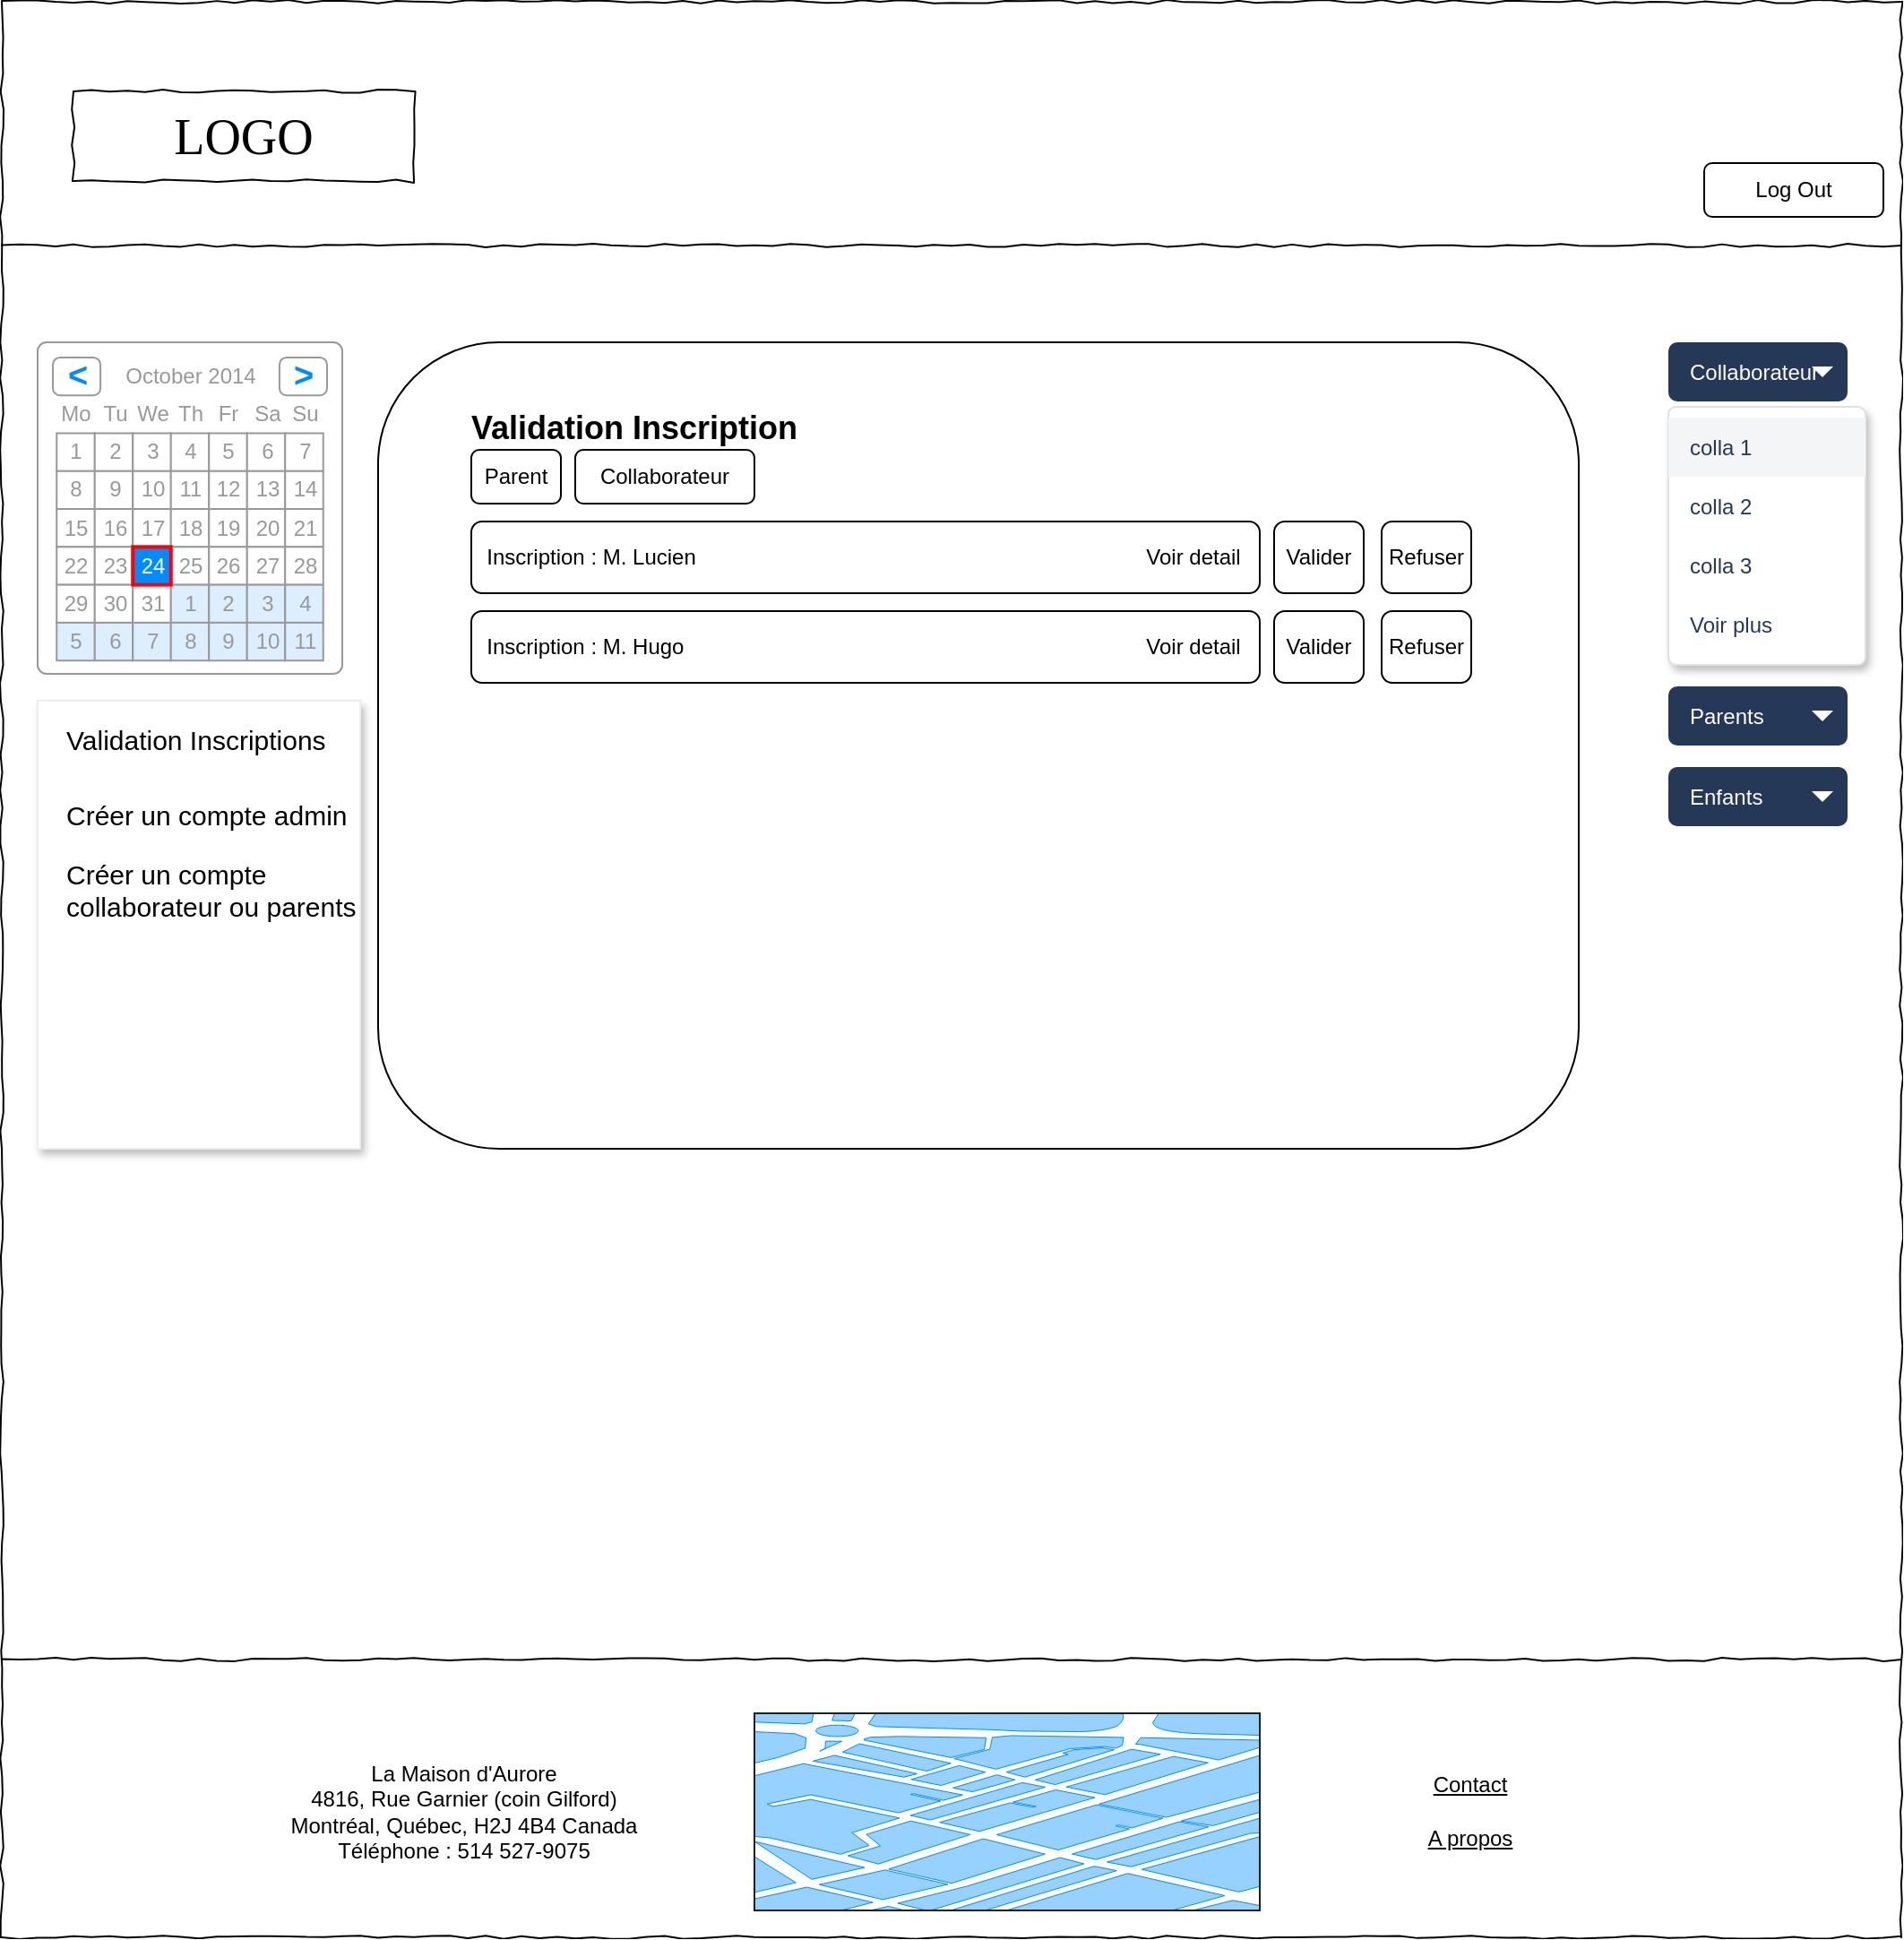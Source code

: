<mxfile version="12.7.8" type="device"><diagram id="pYdvfN5qoWfZJTJxI68F" name="Page-1"><mxGraphModel dx="1278" dy="580" grid="1" gridSize="10" guides="1" tooltips="1" connect="1" arrows="1" fold="1" page="1" pageScale="1" pageWidth="850" pageHeight="1100" math="0" shadow="0"><root><mxCell id="EzVGDinSTwjoO5Y0ohgU-0"/><mxCell id="EzVGDinSTwjoO5Y0ohgU-1" parent="EzVGDinSTwjoO5Y0ohgU-0"/><mxCell id="vW4Id9L8aDtQEj2Flu6k-0" value="" style="whiteSpace=wrap;html=1;rounded=0;shadow=0;labelBackgroundColor=none;strokeColor=#000000;strokeWidth=1;fillColor=none;fontFamily=Verdana;fontSize=12;fontColor=#000000;align=center;comic=1;" vertex="1" parent="EzVGDinSTwjoO5Y0ohgU-1"><mxGeometry x="20" y="10" width="1060" height="1080" as="geometry"/></mxCell><mxCell id="vW4Id9L8aDtQEj2Flu6k-1" value="LOGO" style="whiteSpace=wrap;html=1;rounded=0;shadow=0;labelBackgroundColor=none;strokeWidth=1;fontFamily=Verdana;fontSize=28;align=center;comic=1;" vertex="1" parent="EzVGDinSTwjoO5Y0ohgU-1"><mxGeometry x="60" y="60" width="190" height="50" as="geometry"/></mxCell><mxCell id="vW4Id9L8aDtQEj2Flu6k-2" value="" style="line;strokeWidth=1;html=1;rounded=0;shadow=0;labelBackgroundColor=none;fillColor=none;fontFamily=Verdana;fontSize=14;fontColor=#000000;align=center;comic=1;" vertex="1" parent="EzVGDinSTwjoO5Y0ohgU-1"><mxGeometry x="20" y="141" width="1060" height="10" as="geometry"/></mxCell><mxCell id="vW4Id9L8aDtQEj2Flu6k-3" value="" style="line;strokeWidth=1;html=1;rounded=0;shadow=0;labelBackgroundColor=none;fillColor=none;fontFamily=Verdana;fontSize=14;fontColor=#000000;align=center;comic=1;" vertex="1" parent="EzVGDinSTwjoO5Y0ohgU-1"><mxGeometry x="20" y="930" width="1060" height="10" as="geometry"/></mxCell><mxCell id="vW4Id9L8aDtQEj2Flu6k-4" value="Contact" style="text;html=1;strokeColor=none;fillColor=none;align=center;verticalAlign=middle;whiteSpace=wrap;rounded=0;fontStyle=4" vertex="1" parent="EzVGDinSTwjoO5Y0ohgU-1"><mxGeometry x="773" y="995" width="133" height="20" as="geometry"/></mxCell><mxCell id="vW4Id9L8aDtQEj2Flu6k-5" value="A propos" style="text;html=1;strokeColor=none;fillColor=none;align=center;verticalAlign=middle;whiteSpace=wrap;rounded=0;fontStyle=4" vertex="1" parent="EzVGDinSTwjoO5Y0ohgU-1"><mxGeometry x="773" y="1025" width="133" height="20" as="geometry"/></mxCell><mxCell id="vW4Id9L8aDtQEj2Flu6k-6" value="" style="verticalLabelPosition=bottom;verticalAlign=top;html=1;shadow=0;dashed=0;strokeWidth=1;shape=mxgraph.ios.iBgMap;strokeColor=#18211b;strokeColor2=#008cff;fillColor2=#96D1FF;" vertex="1" parent="EzVGDinSTwjoO5Y0ohgU-1"><mxGeometry x="440" y="965" width="282" height="110" as="geometry"/></mxCell><mxCell id="vW4Id9L8aDtQEj2Flu6k-7" value="La Maison d'Aurore &lt;br&gt;4816, Rue Garnier (coin Gilford)&lt;br&gt;Montréal, Québec, H2J 4B4 Canada &lt;br&gt;Téléphone : 514 527-9075" style="text;html=1;strokeColor=none;fillColor=none;align=center;verticalAlign=middle;whiteSpace=wrap;rounded=0;fontStyle=0" vertex="1" parent="EzVGDinSTwjoO5Y0ohgU-1"><mxGeometry x="177.5" y="955" width="200" height="130" as="geometry"/></mxCell><mxCell id="Zo04l2iPIsnCxyLnfSjC-65" value="" style="rounded=1;whiteSpace=wrap;html=1;" vertex="1" parent="EzVGDinSTwjoO5Y0ohgU-1"><mxGeometry x="230" y="200" width="670" height="450" as="geometry"/></mxCell><mxCell id="Zo04l2iPIsnCxyLnfSjC-66" value="&lt;b&gt;&lt;font style=&quot;font-size: 18px&quot;&gt;Validation Inscription&lt;/font&gt;&lt;/b&gt;" style="text;html=1;strokeColor=none;fillColor=none;align=left;verticalAlign=middle;whiteSpace=wrap;rounded=0;" vertex="1" parent="EzVGDinSTwjoO5Y0ohgU-1"><mxGeometry x="280" y="238" width="370" height="20" as="geometry"/></mxCell><mxCell id="Zo04l2iPIsnCxyLnfSjC-91" value="" style="group" vertex="1" connectable="0" parent="EzVGDinSTwjoO5Y0ohgU-1"><mxGeometry x="40" y="200" width="170" height="185" as="geometry"/></mxCell><mxCell id="Zo04l2iPIsnCxyLnfSjC-12" value="" style="strokeWidth=1;shadow=0;dashed=0;align=center;html=1;shape=mxgraph.mockup.forms.rrect;rSize=5;strokeColor=#999999;fillColor=#ffffff;" vertex="1" parent="Zo04l2iPIsnCxyLnfSjC-91"><mxGeometry width="170" height="185" as="geometry"/></mxCell><mxCell id="Zo04l2iPIsnCxyLnfSjC-13" value="October 2014" style="strokeWidth=1;shadow=0;dashed=0;align=center;html=1;shape=mxgraph.mockup.forms.anchor;fontColor=#999999;" vertex="1" parent="Zo04l2iPIsnCxyLnfSjC-12"><mxGeometry x="31.875" y="8.457" width="106.25" height="21.143" as="geometry"/></mxCell><mxCell id="Zo04l2iPIsnCxyLnfSjC-14" value="&lt;" style="strokeWidth=1;shadow=0;dashed=0;align=center;html=1;shape=mxgraph.mockup.forms.rrect;rSize=4;strokeColor=#999999;fontColor=#008cff;fontSize=19;fontStyle=1;" vertex="1" parent="Zo04l2iPIsnCxyLnfSjC-12"><mxGeometry x="8.5" y="8.457" width="26.562" height="21.143" as="geometry"/></mxCell><mxCell id="Zo04l2iPIsnCxyLnfSjC-15" value="&gt;" style="strokeWidth=1;shadow=0;dashed=0;align=center;html=1;shape=mxgraph.mockup.forms.rrect;rSize=4;strokeColor=#999999;fontColor=#008cff;fontSize=19;fontStyle=1;" vertex="1" parent="Zo04l2iPIsnCxyLnfSjC-12"><mxGeometry x="134.938" y="8.457" width="26.562" height="21.143" as="geometry"/></mxCell><mxCell id="Zo04l2iPIsnCxyLnfSjC-16" value="Mo" style="strokeWidth=1;shadow=0;dashed=0;align=center;html=1;shape=mxgraph.mockup.forms.anchor;fontColor=#999999;" vertex="1" parent="Zo04l2iPIsnCxyLnfSjC-12"><mxGeometry x="10.625" y="29.6" width="21.25" height="21.143" as="geometry"/></mxCell><mxCell id="Zo04l2iPIsnCxyLnfSjC-17" value="Tu" style="strokeWidth=1;shadow=0;dashed=0;align=center;html=1;shape=mxgraph.mockup.forms.anchor;fontColor=#999999;" vertex="1" parent="Zo04l2iPIsnCxyLnfSjC-12"><mxGeometry x="31.875" y="29.6" width="21.25" height="21.143" as="geometry"/></mxCell><mxCell id="Zo04l2iPIsnCxyLnfSjC-18" value="We" style="strokeWidth=1;shadow=0;dashed=0;align=center;html=1;shape=mxgraph.mockup.forms.anchor;fontColor=#999999;" vertex="1" parent="Zo04l2iPIsnCxyLnfSjC-12"><mxGeometry x="53.125" y="29.6" width="21.25" height="21.143" as="geometry"/></mxCell><mxCell id="Zo04l2iPIsnCxyLnfSjC-19" value="Th" style="strokeWidth=1;shadow=0;dashed=0;align=center;html=1;shape=mxgraph.mockup.forms.anchor;fontColor=#999999;" vertex="1" parent="Zo04l2iPIsnCxyLnfSjC-12"><mxGeometry x="74.375" y="29.6" width="21.25" height="21.143" as="geometry"/></mxCell><mxCell id="Zo04l2iPIsnCxyLnfSjC-20" value="Fr" style="strokeWidth=1;shadow=0;dashed=0;align=center;html=1;shape=mxgraph.mockup.forms.anchor;fontColor=#999999;" vertex="1" parent="Zo04l2iPIsnCxyLnfSjC-12"><mxGeometry x="95.625" y="29.6" width="21.25" height="21.143" as="geometry"/></mxCell><mxCell id="Zo04l2iPIsnCxyLnfSjC-21" value="Sa" style="strokeWidth=1;shadow=0;dashed=0;align=center;html=1;shape=mxgraph.mockup.forms.anchor;fontColor=#999999;" vertex="1" parent="Zo04l2iPIsnCxyLnfSjC-12"><mxGeometry x="116.875" y="29.6" width="21.25" height="21.143" as="geometry"/></mxCell><mxCell id="Zo04l2iPIsnCxyLnfSjC-22" value="Su" style="strokeWidth=1;shadow=0;dashed=0;align=center;html=1;shape=mxgraph.mockup.forms.anchor;fontColor=#999999;" vertex="1" parent="Zo04l2iPIsnCxyLnfSjC-12"><mxGeometry x="138.125" y="29.6" width="21.25" height="21.143" as="geometry"/></mxCell><mxCell id="Zo04l2iPIsnCxyLnfSjC-23" value="1" style="strokeWidth=1;shadow=0;dashed=0;align=center;html=1;shape=mxgraph.mockup.forms.rrect;rSize=0;strokeColor=#999999;fontColor=#999999;" vertex="1" parent="Zo04l2iPIsnCxyLnfSjC-12"><mxGeometry x="10.625" y="50.743" width="21.25" height="21.143" as="geometry"/></mxCell><mxCell id="Zo04l2iPIsnCxyLnfSjC-24" value="2" style="strokeWidth=1;shadow=0;dashed=0;align=center;html=1;shape=mxgraph.mockup.forms.rrect;rSize=0;strokeColor=#999999;fontColor=#999999;" vertex="1" parent="Zo04l2iPIsnCxyLnfSjC-12"><mxGeometry x="31.875" y="50.743" width="21.25" height="21.143" as="geometry"/></mxCell><mxCell id="Zo04l2iPIsnCxyLnfSjC-25" value="3" style="strokeWidth=1;shadow=0;dashed=0;align=center;html=1;shape=mxgraph.mockup.forms.rrect;rSize=0;strokeColor=#999999;fontColor=#999999;" vertex="1" parent="Zo04l2iPIsnCxyLnfSjC-12"><mxGeometry x="53.125" y="50.743" width="21.25" height="21.143" as="geometry"/></mxCell><mxCell id="Zo04l2iPIsnCxyLnfSjC-26" value="4" style="strokeWidth=1;shadow=0;dashed=0;align=center;html=1;shape=mxgraph.mockup.forms.rrect;rSize=0;strokeColor=#999999;fontColor=#999999;" vertex="1" parent="Zo04l2iPIsnCxyLnfSjC-12"><mxGeometry x="74.375" y="50.743" width="21.25" height="21.143" as="geometry"/></mxCell><mxCell id="Zo04l2iPIsnCxyLnfSjC-27" value="5" style="strokeWidth=1;shadow=0;dashed=0;align=center;html=1;shape=mxgraph.mockup.forms.rrect;rSize=0;strokeColor=#999999;fontColor=#999999;" vertex="1" parent="Zo04l2iPIsnCxyLnfSjC-12"><mxGeometry x="95.625" y="50.743" width="21.25" height="21.143" as="geometry"/></mxCell><mxCell id="Zo04l2iPIsnCxyLnfSjC-28" value="6" style="strokeWidth=1;shadow=0;dashed=0;align=center;html=1;shape=mxgraph.mockup.forms.rrect;rSize=0;strokeColor=#999999;fontColor=#999999;" vertex="1" parent="Zo04l2iPIsnCxyLnfSjC-12"><mxGeometry x="116.875" y="50.743" width="21.25" height="21.143" as="geometry"/></mxCell><mxCell id="Zo04l2iPIsnCxyLnfSjC-29" value="7" style="strokeWidth=1;shadow=0;dashed=0;align=center;html=1;shape=mxgraph.mockup.forms.rrect;rSize=0;strokeColor=#999999;fontColor=#999999;" vertex="1" parent="Zo04l2iPIsnCxyLnfSjC-12"><mxGeometry x="138.125" y="50.743" width="21.25" height="21.143" as="geometry"/></mxCell><mxCell id="Zo04l2iPIsnCxyLnfSjC-30" value="8" style="strokeWidth=1;shadow=0;dashed=0;align=center;html=1;shape=mxgraph.mockup.forms.rrect;rSize=0;strokeColor=#999999;fontColor=#999999;" vertex="1" parent="Zo04l2iPIsnCxyLnfSjC-12"><mxGeometry x="10.625" y="71.886" width="21.25" height="21.143" as="geometry"/></mxCell><mxCell id="Zo04l2iPIsnCxyLnfSjC-31" value="9" style="strokeWidth=1;shadow=0;dashed=0;align=center;html=1;shape=mxgraph.mockup.forms.rrect;rSize=0;strokeColor=#999999;fontColor=#999999;" vertex="1" parent="Zo04l2iPIsnCxyLnfSjC-12"><mxGeometry x="31.875" y="71.886" width="21.25" height="21.143" as="geometry"/></mxCell><mxCell id="Zo04l2iPIsnCxyLnfSjC-32" value="10" style="strokeWidth=1;shadow=0;dashed=0;align=center;html=1;shape=mxgraph.mockup.forms.rrect;rSize=0;strokeColor=#999999;fontColor=#999999;" vertex="1" parent="Zo04l2iPIsnCxyLnfSjC-12"><mxGeometry x="53.125" y="71.886" width="21.25" height="21.143" as="geometry"/></mxCell><mxCell id="Zo04l2iPIsnCxyLnfSjC-33" value="11" style="strokeWidth=1;shadow=0;dashed=0;align=center;html=1;shape=mxgraph.mockup.forms.rrect;rSize=0;strokeColor=#999999;fontColor=#999999;" vertex="1" parent="Zo04l2iPIsnCxyLnfSjC-12"><mxGeometry x="74.375" y="71.886" width="21.25" height="21.143" as="geometry"/></mxCell><mxCell id="Zo04l2iPIsnCxyLnfSjC-34" value="12" style="strokeWidth=1;shadow=0;dashed=0;align=center;html=1;shape=mxgraph.mockup.forms.rrect;rSize=0;strokeColor=#999999;fontColor=#999999;" vertex="1" parent="Zo04l2iPIsnCxyLnfSjC-12"><mxGeometry x="95.625" y="71.886" width="21.25" height="21.143" as="geometry"/></mxCell><mxCell id="Zo04l2iPIsnCxyLnfSjC-35" value="13" style="strokeWidth=1;shadow=0;dashed=0;align=center;html=1;shape=mxgraph.mockup.forms.rrect;rSize=0;strokeColor=#999999;fontColor=#999999;" vertex="1" parent="Zo04l2iPIsnCxyLnfSjC-12"><mxGeometry x="116.875" y="71.886" width="21.25" height="21.143" as="geometry"/></mxCell><mxCell id="Zo04l2iPIsnCxyLnfSjC-36" value="14" style="strokeWidth=1;shadow=0;dashed=0;align=center;html=1;shape=mxgraph.mockup.forms.rrect;rSize=0;strokeColor=#999999;fontColor=#999999;" vertex="1" parent="Zo04l2iPIsnCxyLnfSjC-12"><mxGeometry x="138.125" y="71.886" width="21.25" height="21.143" as="geometry"/></mxCell><mxCell id="Zo04l2iPIsnCxyLnfSjC-37" value="15" style="strokeWidth=1;shadow=0;dashed=0;align=center;html=1;shape=mxgraph.mockup.forms.rrect;rSize=0;strokeColor=#999999;fontColor=#999999;" vertex="1" parent="Zo04l2iPIsnCxyLnfSjC-12"><mxGeometry x="10.625" y="93.029" width="21.25" height="21.143" as="geometry"/></mxCell><mxCell id="Zo04l2iPIsnCxyLnfSjC-38" value="16" style="strokeWidth=1;shadow=0;dashed=0;align=center;html=1;shape=mxgraph.mockup.forms.rrect;rSize=0;strokeColor=#999999;fontColor=#999999;" vertex="1" parent="Zo04l2iPIsnCxyLnfSjC-12"><mxGeometry x="31.875" y="93.029" width="21.25" height="21.143" as="geometry"/></mxCell><mxCell id="Zo04l2iPIsnCxyLnfSjC-39" value="17" style="strokeWidth=1;shadow=0;dashed=0;align=center;html=1;shape=mxgraph.mockup.forms.rrect;rSize=0;strokeColor=#999999;fontColor=#999999;" vertex="1" parent="Zo04l2iPIsnCxyLnfSjC-12"><mxGeometry x="53.125" y="93.029" width="21.25" height="21.143" as="geometry"/></mxCell><mxCell id="Zo04l2iPIsnCxyLnfSjC-40" value="18" style="strokeWidth=1;shadow=0;dashed=0;align=center;html=1;shape=mxgraph.mockup.forms.rrect;rSize=0;strokeColor=#999999;fontColor=#999999;" vertex="1" parent="Zo04l2iPIsnCxyLnfSjC-12"><mxGeometry x="74.375" y="93.029" width="21.25" height="21.143" as="geometry"/></mxCell><mxCell id="Zo04l2iPIsnCxyLnfSjC-41" value="19" style="strokeWidth=1;shadow=0;dashed=0;align=center;html=1;shape=mxgraph.mockup.forms.rrect;rSize=0;strokeColor=#999999;fontColor=#999999;" vertex="1" parent="Zo04l2iPIsnCxyLnfSjC-12"><mxGeometry x="95.625" y="93.029" width="21.25" height="21.143" as="geometry"/></mxCell><mxCell id="Zo04l2iPIsnCxyLnfSjC-42" value="20" style="strokeWidth=1;shadow=0;dashed=0;align=center;html=1;shape=mxgraph.mockup.forms.rrect;rSize=0;strokeColor=#999999;fontColor=#999999;" vertex="1" parent="Zo04l2iPIsnCxyLnfSjC-12"><mxGeometry x="116.875" y="93.029" width="21.25" height="21.143" as="geometry"/></mxCell><mxCell id="Zo04l2iPIsnCxyLnfSjC-43" value="21" style="strokeWidth=1;shadow=0;dashed=0;align=center;html=1;shape=mxgraph.mockup.forms.rrect;rSize=0;strokeColor=#999999;fontColor=#999999;" vertex="1" parent="Zo04l2iPIsnCxyLnfSjC-12"><mxGeometry x="138.125" y="93.029" width="21.25" height="21.143" as="geometry"/></mxCell><mxCell id="Zo04l2iPIsnCxyLnfSjC-44" value="22" style="strokeWidth=1;shadow=0;dashed=0;align=center;html=1;shape=mxgraph.mockup.forms.rrect;rSize=0;strokeColor=#999999;fontColor=#999999;" vertex="1" parent="Zo04l2iPIsnCxyLnfSjC-12"><mxGeometry x="10.625" y="114.171" width="21.25" height="21.143" as="geometry"/></mxCell><mxCell id="Zo04l2iPIsnCxyLnfSjC-45" value="23" style="strokeWidth=1;shadow=0;dashed=0;align=center;html=1;shape=mxgraph.mockup.forms.rrect;rSize=0;strokeColor=#999999;fontColor=#999999;" vertex="1" parent="Zo04l2iPIsnCxyLnfSjC-12"><mxGeometry x="31.875" y="114.171" width="21.25" height="21.143" as="geometry"/></mxCell><mxCell id="Zo04l2iPIsnCxyLnfSjC-46" value="25" style="strokeWidth=1;shadow=0;dashed=0;align=center;html=1;shape=mxgraph.mockup.forms.rrect;rSize=0;strokeColor=#999999;fontColor=#999999;" vertex="1" parent="Zo04l2iPIsnCxyLnfSjC-12"><mxGeometry x="74.375" y="114.171" width="21.25" height="21.143" as="geometry"/></mxCell><mxCell id="Zo04l2iPIsnCxyLnfSjC-47" value="26" style="strokeWidth=1;shadow=0;dashed=0;align=center;html=1;shape=mxgraph.mockup.forms.rrect;rSize=0;strokeColor=#999999;fontColor=#999999;" vertex="1" parent="Zo04l2iPIsnCxyLnfSjC-12"><mxGeometry x="95.625" y="114.171" width="21.25" height="21.143" as="geometry"/></mxCell><mxCell id="Zo04l2iPIsnCxyLnfSjC-48" value="27" style="strokeWidth=1;shadow=0;dashed=0;align=center;html=1;shape=mxgraph.mockup.forms.rrect;rSize=0;strokeColor=#999999;fontColor=#999999;" vertex="1" parent="Zo04l2iPIsnCxyLnfSjC-12"><mxGeometry x="116.875" y="114.171" width="21.25" height="21.143" as="geometry"/></mxCell><mxCell id="Zo04l2iPIsnCxyLnfSjC-49" value="28" style="strokeWidth=1;shadow=0;dashed=0;align=center;html=1;shape=mxgraph.mockup.forms.rrect;rSize=0;strokeColor=#999999;fontColor=#999999;" vertex="1" parent="Zo04l2iPIsnCxyLnfSjC-12"><mxGeometry x="138.125" y="114.171" width="21.25" height="21.143" as="geometry"/></mxCell><mxCell id="Zo04l2iPIsnCxyLnfSjC-50" value="29" style="strokeWidth=1;shadow=0;dashed=0;align=center;html=1;shape=mxgraph.mockup.forms.rrect;rSize=0;strokeColor=#999999;fontColor=#999999;" vertex="1" parent="Zo04l2iPIsnCxyLnfSjC-12"><mxGeometry x="10.625" y="135.314" width="21.25" height="21.143" as="geometry"/></mxCell><mxCell id="Zo04l2iPIsnCxyLnfSjC-51" value="30" style="strokeWidth=1;shadow=0;dashed=0;align=center;html=1;shape=mxgraph.mockup.forms.rrect;rSize=0;strokeColor=#999999;fontColor=#999999;" vertex="1" parent="Zo04l2iPIsnCxyLnfSjC-12"><mxGeometry x="31.875" y="135.314" width="21.25" height="21.143" as="geometry"/></mxCell><mxCell id="Zo04l2iPIsnCxyLnfSjC-52" value="31" style="strokeWidth=1;shadow=0;dashed=0;align=center;html=1;shape=mxgraph.mockup.forms.rrect;rSize=0;strokeColor=#999999;fontColor=#999999;" vertex="1" parent="Zo04l2iPIsnCxyLnfSjC-12"><mxGeometry x="53.125" y="135.314" width="21.25" height="21.143" as="geometry"/></mxCell><mxCell id="Zo04l2iPIsnCxyLnfSjC-53" value="1" style="strokeWidth=1;shadow=0;dashed=0;align=center;html=1;shape=mxgraph.mockup.forms.rrect;rSize=0;strokeColor=#999999;fontColor=#999999;fillColor=#ddeeff;" vertex="1" parent="Zo04l2iPIsnCxyLnfSjC-12"><mxGeometry x="74.375" y="135.314" width="21.25" height="21.143" as="geometry"/></mxCell><mxCell id="Zo04l2iPIsnCxyLnfSjC-54" value="2" style="strokeWidth=1;shadow=0;dashed=0;align=center;html=1;shape=mxgraph.mockup.forms.rrect;rSize=0;strokeColor=#999999;fontColor=#999999;fillColor=#ddeeff;" vertex="1" parent="Zo04l2iPIsnCxyLnfSjC-12"><mxGeometry x="95.625" y="135.314" width="21.25" height="21.143" as="geometry"/></mxCell><mxCell id="Zo04l2iPIsnCxyLnfSjC-55" value="3" style="strokeWidth=1;shadow=0;dashed=0;align=center;html=1;shape=mxgraph.mockup.forms.rrect;rSize=0;strokeColor=#999999;fontColor=#999999;fillColor=#ddeeff;" vertex="1" parent="Zo04l2iPIsnCxyLnfSjC-12"><mxGeometry x="116.875" y="135.314" width="21.25" height="21.143" as="geometry"/></mxCell><mxCell id="Zo04l2iPIsnCxyLnfSjC-56" value="4" style="strokeWidth=1;shadow=0;dashed=0;align=center;html=1;shape=mxgraph.mockup.forms.rrect;rSize=0;strokeColor=#999999;fontColor=#999999;fillColor=#ddeeff;" vertex="1" parent="Zo04l2iPIsnCxyLnfSjC-12"><mxGeometry x="138.125" y="135.314" width="21.25" height="21.143" as="geometry"/></mxCell><mxCell id="Zo04l2iPIsnCxyLnfSjC-57" value="5" style="strokeWidth=1;shadow=0;dashed=0;align=center;html=1;shape=mxgraph.mockup.forms.rrect;rSize=0;strokeColor=#999999;fontColor=#999999;fillColor=#ddeeff;" vertex="1" parent="Zo04l2iPIsnCxyLnfSjC-12"><mxGeometry x="10.625" y="156.457" width="21.25" height="21.143" as="geometry"/></mxCell><mxCell id="Zo04l2iPIsnCxyLnfSjC-58" value="6" style="strokeWidth=1;shadow=0;dashed=0;align=center;html=1;shape=mxgraph.mockup.forms.rrect;rSize=0;strokeColor=#999999;fontColor=#999999;fillColor=#ddeeff;" vertex="1" parent="Zo04l2iPIsnCxyLnfSjC-12"><mxGeometry x="31.875" y="156.457" width="21.25" height="21.143" as="geometry"/></mxCell><mxCell id="Zo04l2iPIsnCxyLnfSjC-59" value="7" style="strokeWidth=1;shadow=0;dashed=0;align=center;html=1;shape=mxgraph.mockup.forms.rrect;rSize=0;strokeColor=#999999;fontColor=#999999;fillColor=#ddeeff;" vertex="1" parent="Zo04l2iPIsnCxyLnfSjC-12"><mxGeometry x="53.125" y="156.457" width="21.25" height="21.143" as="geometry"/></mxCell><mxCell id="Zo04l2iPIsnCxyLnfSjC-60" value="8" style="strokeWidth=1;shadow=0;dashed=0;align=center;html=1;shape=mxgraph.mockup.forms.rrect;rSize=0;strokeColor=#999999;fontColor=#999999;fillColor=#ddeeff;" vertex="1" parent="Zo04l2iPIsnCxyLnfSjC-12"><mxGeometry x="74.375" y="156.457" width="21.25" height="21.143" as="geometry"/></mxCell><mxCell id="Zo04l2iPIsnCxyLnfSjC-61" value="9" style="strokeWidth=1;shadow=0;dashed=0;align=center;html=1;shape=mxgraph.mockup.forms.rrect;rSize=0;strokeColor=#999999;fontColor=#999999;fillColor=#ddeeff;" vertex="1" parent="Zo04l2iPIsnCxyLnfSjC-12"><mxGeometry x="95.625" y="156.457" width="21.25" height="21.143" as="geometry"/></mxCell><mxCell id="Zo04l2iPIsnCxyLnfSjC-62" value="10" style="strokeWidth=1;shadow=0;dashed=0;align=center;html=1;shape=mxgraph.mockup.forms.rrect;rSize=0;strokeColor=#999999;fontColor=#999999;fillColor=#ddeeff;" vertex="1" parent="Zo04l2iPIsnCxyLnfSjC-12"><mxGeometry x="116.875" y="156.457" width="21.25" height="21.143" as="geometry"/></mxCell><mxCell id="Zo04l2iPIsnCxyLnfSjC-63" value="11" style="strokeWidth=1;shadow=0;dashed=0;align=center;html=1;shape=mxgraph.mockup.forms.rrect;rSize=0;strokeColor=#999999;fontColor=#999999;fillColor=#ddeeff;" vertex="1" parent="Zo04l2iPIsnCxyLnfSjC-12"><mxGeometry x="138.125" y="156.457" width="21.25" height="21.143" as="geometry"/></mxCell><mxCell id="Zo04l2iPIsnCxyLnfSjC-64" value="24" style="strokeWidth=1;shadow=0;dashed=0;align=center;html=1;shape=mxgraph.mockup.forms.rrect;rSize=0;strokeColor=#ff0000;fontColor=#ffffff;strokeWidth=2;fillColor=#008cff;" vertex="1" parent="Zo04l2iPIsnCxyLnfSjC-12"><mxGeometry x="53.125" y="114.171" width="21.25" height="21.143" as="geometry"/></mxCell><mxCell id="Zo04l2iPIsnCxyLnfSjC-118" value="" style="perimeter=none;dashed=0;shape=rect;fillColor=#ffffff;strokeColor=#eeeeee;shadow=1;" vertex="1" parent="EzVGDinSTwjoO5Y0ohgU-1"><mxGeometry x="40" y="400" width="180" height="250" as="geometry"/></mxCell><mxCell id="Zo04l2iPIsnCxyLnfSjC-119" value="Validation Inscriptions" style="text;verticalAlign=middle;fontSize=15;spacing=16;resizeWidth=1;" vertex="1" parent="Zo04l2iPIsnCxyLnfSjC-118"><mxGeometry width="180" height="42" relative="1" as="geometry"><mxPoint as="offset"/></mxGeometry></mxCell><mxCell id="Zo04l2iPIsnCxyLnfSjC-120" value="Créer un compte admin" style="text;verticalAlign=middle;fontSize=15;spacing=16;resizeWidth=1;" vertex="1" parent="Zo04l2iPIsnCxyLnfSjC-118"><mxGeometry width="180" height="42" relative="1" as="geometry"><mxPoint y="42" as="offset"/></mxGeometry></mxCell><mxCell id="Zo04l2iPIsnCxyLnfSjC-121" value="Créer un compte&#10;collaborateur ou parents" style="text;verticalAlign=middle;fontSize=15;spacing=16;resizeWidth=1;" vertex="1" parent="Zo04l2iPIsnCxyLnfSjC-118"><mxGeometry width="190.588" height="42" relative="1" as="geometry"><mxPoint y="84" as="offset"/></mxGeometry></mxCell><mxCell id="Zo04l2iPIsnCxyLnfSjC-126" value="Log Out" style="rounded=1;whiteSpace=wrap;html=1;" vertex="1" parent="EzVGDinSTwjoO5Y0ohgU-1"><mxGeometry x="970" y="100" width="100" height="30" as="geometry"/></mxCell><mxCell id="Zo04l2iPIsnCxyLnfSjC-127" value="&amp;nbsp; Inscription : M. Lucien" style="rounded=1;whiteSpace=wrap;html=1;align=left;" vertex="1" parent="EzVGDinSTwjoO5Y0ohgU-1"><mxGeometry x="282" y="300" width="440" height="40" as="geometry"/></mxCell><mxCell id="Zo04l2iPIsnCxyLnfSjC-130" value="Valider" style="rounded=1;whiteSpace=wrap;html=1;align=center;" vertex="1" parent="EzVGDinSTwjoO5Y0ohgU-1"><mxGeometry x="730" y="300" width="50" height="40" as="geometry"/></mxCell><mxCell id="Zo04l2iPIsnCxyLnfSjC-131" value="Refuser" style="rounded=1;whiteSpace=wrap;html=1;align=center;" vertex="1" parent="EzVGDinSTwjoO5Y0ohgU-1"><mxGeometry x="790" y="300" width="50" height="40" as="geometry"/></mxCell><mxCell id="Zo04l2iPIsnCxyLnfSjC-132" value="Voir detail" style="text;html=1;strokeColor=none;fillColor=none;align=center;verticalAlign=middle;whiteSpace=wrap;rounded=0;" vertex="1" parent="EzVGDinSTwjoO5Y0ohgU-1"><mxGeometry x="650" y="310" width="70" height="20" as="geometry"/></mxCell><mxCell id="Zo04l2iPIsnCxyLnfSjC-133" value="Parent" style="rounded=1;whiteSpace=wrap;html=1;align=center;" vertex="1" parent="EzVGDinSTwjoO5Y0ohgU-1"><mxGeometry x="282" y="260" width="50" height="30" as="geometry"/></mxCell><mxCell id="Zo04l2iPIsnCxyLnfSjC-134" value="Collaborateur" style="rounded=1;whiteSpace=wrap;html=1;align=center;" vertex="1" parent="EzVGDinSTwjoO5Y0ohgU-1"><mxGeometry x="340" y="260" width="100" height="30" as="geometry"/></mxCell><mxCell id="Zo04l2iPIsnCxyLnfSjC-136" value="" style="group" vertex="1" connectable="0" parent="EzVGDinSTwjoO5Y0ohgU-1"><mxGeometry x="950" y="480" width="110" height="417" as="geometry"/></mxCell><mxCell id="Zo04l2iPIsnCxyLnfSjC-1" value="" style="group" vertex="1" connectable="0" parent="Zo04l2iPIsnCxyLnfSjC-136"><mxGeometry y="192" width="110" height="180" as="geometry"/></mxCell><mxCell id="Zo04l2iPIsnCxyLnfSjC-135" value="" style="group" vertex="1" connectable="0" parent="Zo04l2iPIsnCxyLnfSjC-1"><mxGeometry y="-280" width="100" height="33" as="geometry"/></mxCell><mxCell id="vW4Id9L8aDtQEj2Flu6k-44" value="Parents" style="rounded=1;fillColor=#253858;strokeColor=none;html=1;fontColor=#ffffff;align=left;fontSize=12;spacingLeft=10" vertex="1" parent="Zo04l2iPIsnCxyLnfSjC-135"><mxGeometry width="100" height="33" as="geometry"/></mxCell><mxCell id="vW4Id9L8aDtQEj2Flu6k-45" value="" style="shape=triangle;direction=south;fillColor=#ffffff;strokeColor=none;html=1" vertex="1" parent="vW4Id9L8aDtQEj2Flu6k-44"><mxGeometry x="1" y="0.5" width="12" height="6" relative="1" as="geometry"><mxPoint x="-20" y="-3" as="offset"/></mxGeometry></mxCell><mxCell id="Zo04l2iPIsnCxyLnfSjC-2" value="" style="group" vertex="1" connectable="0" parent="Zo04l2iPIsnCxyLnfSjC-136"><mxGeometry y="237" width="110" height="180" as="geometry"/></mxCell><mxCell id="Zo04l2iPIsnCxyLnfSjC-3" value="Enfants" style="rounded=1;fillColor=#253858;strokeColor=none;html=1;fontColor=#ffffff;align=left;fontSize=12;spacingLeft=10" vertex="1" parent="Zo04l2iPIsnCxyLnfSjC-2"><mxGeometry y="-280" width="100" height="33" as="geometry"/></mxCell><mxCell id="Zo04l2iPIsnCxyLnfSjC-4" value="" style="shape=triangle;direction=south;fillColor=#ffffff;strokeColor=none;html=1" vertex="1" parent="Zo04l2iPIsnCxyLnfSjC-3"><mxGeometry x="1" y="0.5" width="12" height="6" relative="1" as="geometry"><mxPoint x="-20" y="-3" as="offset"/></mxGeometry></mxCell><mxCell id="Zo04l2iPIsnCxyLnfSjC-95" value="" style="group" vertex="1" connectable="0" parent="Zo04l2iPIsnCxyLnfSjC-136"><mxGeometry y="-280" width="110" height="180" as="geometry"/></mxCell><mxCell id="Zo04l2iPIsnCxyLnfSjC-71" value="" style="group" vertex="1" connectable="0" parent="Zo04l2iPIsnCxyLnfSjC-95"><mxGeometry width="110" height="180" as="geometry"/></mxCell><mxCell id="Zo04l2iPIsnCxyLnfSjC-10" value="" style="group" vertex="1" connectable="0" parent="Zo04l2iPIsnCxyLnfSjC-71"><mxGeometry width="110" height="180" as="geometry"/></mxCell><mxCell id="Zo04l2iPIsnCxyLnfSjC-0" value="" style="group" vertex="1" connectable="0" parent="Zo04l2iPIsnCxyLnfSjC-10"><mxGeometry width="110" height="180" as="geometry"/></mxCell><mxCell id="vW4Id9L8aDtQEj2Flu6k-36" value="Collaborateur" style="rounded=1;fillColor=#253858;strokeColor=none;html=1;fontColor=#ffffff;align=left;fontSize=12;spacingLeft=10" vertex="1" parent="Zo04l2iPIsnCxyLnfSjC-0"><mxGeometry width="100" height="33" as="geometry"/></mxCell><mxCell id="vW4Id9L8aDtQEj2Flu6k-37" value="" style="shape=triangle;direction=south;fillColor=#ffffff;strokeColor=none;html=1" vertex="1" parent="vW4Id9L8aDtQEj2Flu6k-36"><mxGeometry x="1" y="0.5" width="12" height="6" relative="1" as="geometry"><mxPoint x="-20" y="-3" as="offset"/></mxGeometry></mxCell><mxCell id="vW4Id9L8aDtQEj2Flu6k-38" value="" style="rounded=1;fillColor=#ffffff;strokeColor=#DFE1E5;shadow=1;html=1;arcSize=4" vertex="1" parent="Zo04l2iPIsnCxyLnfSjC-0"><mxGeometry y="36" width="110" height="144" as="geometry"/></mxCell><mxCell id="vW4Id9L8aDtQEj2Flu6k-39" value="colla 1" style="rounded=0;fillColor=#F4F5F7;strokeColor=none;shadow=0;html=1;align=left;fontSize=12;spacingLeft=10;fontColor=#253858;resizeWidth=1" vertex="1" parent="vW4Id9L8aDtQEj2Flu6k-38"><mxGeometry width="110" height="33" relative="1" as="geometry"><mxPoint y="6" as="offset"/></mxGeometry></mxCell><mxCell id="vW4Id9L8aDtQEj2Flu6k-40" value="colla 2" style="rounded=0;fillColor=none;strokeColor=none;shadow=0;html=1;align=left;fontSize=12;spacingLeft=10;fontColor=#253858;resizeWidth=1" vertex="1" parent="vW4Id9L8aDtQEj2Flu6k-38"><mxGeometry width="110" height="33" relative="1" as="geometry"><mxPoint y="39" as="offset"/></mxGeometry></mxCell><mxCell id="vW4Id9L8aDtQEj2Flu6k-41" value="colla 3" style="rounded=0;fillColor=none;strokeColor=none;shadow=0;html=1;align=left;fontSize=12;spacingLeft=10;fontColor=#253858;resizeWidth=1" vertex="1" parent="vW4Id9L8aDtQEj2Flu6k-38"><mxGeometry width="110" height="33" relative="1" as="geometry"><mxPoint y="72" as="offset"/></mxGeometry></mxCell><mxCell id="vW4Id9L8aDtQEj2Flu6k-42" value="Voir plus" style="rounded=0;fillColor=none;strokeColor=none;shadow=0;html=1;align=left;fontSize=12;spacingLeft=10;fontColor=#253858;resizeWidth=1" vertex="1" parent="vW4Id9L8aDtQEj2Flu6k-38"><mxGeometry width="110" height="33" relative="1" as="geometry"><mxPoint y="105" as="offset"/></mxGeometry></mxCell><mxCell id="Zo04l2iPIsnCxyLnfSjC-137" value="&amp;nbsp; Inscription : M. Hugo" style="rounded=1;whiteSpace=wrap;html=1;align=left;" vertex="1" parent="EzVGDinSTwjoO5Y0ohgU-1"><mxGeometry x="282" y="350" width="440" height="40" as="geometry"/></mxCell><mxCell id="Zo04l2iPIsnCxyLnfSjC-138" value="Valider" style="rounded=1;whiteSpace=wrap;html=1;align=center;" vertex="1" parent="EzVGDinSTwjoO5Y0ohgU-1"><mxGeometry x="730" y="350" width="50" height="40" as="geometry"/></mxCell><mxCell id="Zo04l2iPIsnCxyLnfSjC-139" value="Refuser" style="rounded=1;whiteSpace=wrap;html=1;align=center;" vertex="1" parent="EzVGDinSTwjoO5Y0ohgU-1"><mxGeometry x="790" y="350" width="50" height="40" as="geometry"/></mxCell><mxCell id="Zo04l2iPIsnCxyLnfSjC-140" value="Voir detail" style="text;html=1;strokeColor=none;fillColor=none;align=center;verticalAlign=middle;whiteSpace=wrap;rounded=0;" vertex="1" parent="EzVGDinSTwjoO5Y0ohgU-1"><mxGeometry x="650" y="360" width="70" height="20" as="geometry"/></mxCell></root></mxGraphModel></diagram></mxfile>